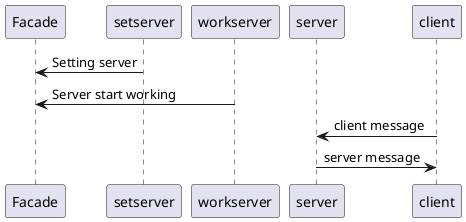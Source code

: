 @startuml

Facade <- setserver: Setting server
Facade <-workserver: Server start working

server<- client:  client message
server-> client: server message

@enduml